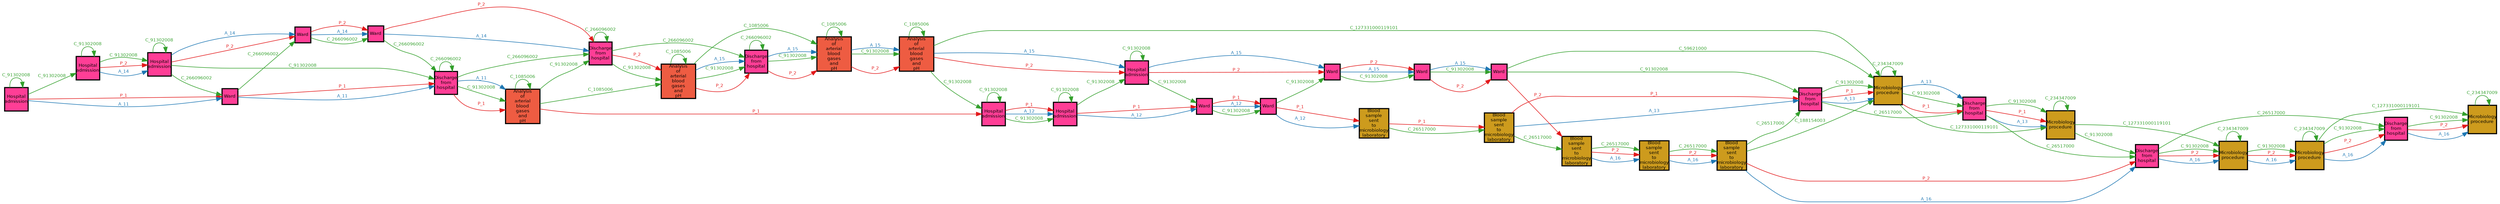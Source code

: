 // Query Result
digraph {
	graph [margin=0 rankdir=LR]
	node [fixedsize=false fontname=Helvetica fontsize=8 height=0.4 margin=0 shape=square width=0.4]
	1372 [label="Analysis
of
arterial
blood
gases
and
pH" color="#000000" fillcolor=tomato2 penwidth=2 style=filled]
	1373 [label="Hospital
admission" color="#000000" fillcolor=violetred1 penwidth=2 style=filled]
	1372 -> 1373 [label=P_1 color="#e31a1c" fontcolor="#e31a1c" fontname=Helvetica fontsize=8 penwidth=1]
	1376 [label=Ward color="#000000" fillcolor=violetred1 penwidth=2 style=filled]
	1377 [label="Blood
sample
sent
to
microbiology
laboratory" color="#000000" fillcolor=goldenrod3 penwidth=2 style=filled]
	1376 -> 1377 [label=P_1 color="#e31a1c" fontcolor="#e31a1c" fontname=Helvetica fontsize=8 penwidth=1]
	1370 [label=Ward color="#000000" fillcolor=violetred1 penwidth=2 style=filled]
	1371 [label="Discharge
from
hospital" color="#000000" fillcolor=violetred1 penwidth=2 style=filled]
	1370 -> 1371 [label=P_1 color="#e31a1c" fontcolor="#e31a1c" fontname=Helvetica fontsize=8 penwidth=1]
	1381 [label="Discharge
from
hospital" color="#000000" fillcolor=violetred1 penwidth=2 style=filled]
	1382 [label="Microbiology
procedure" color="#000000" fillcolor=goldenrod3 penwidth=2 style=filled]
	1381 -> 1382 [label=P_1 color="#e31a1c" fontcolor="#e31a1c" fontname=Helvetica fontsize=8 penwidth=1]
	1379 [label="Discharge
from
hospital" color="#000000" fillcolor=violetred1 penwidth=2 style=filled]
	1380 [label="Microbiology
procedure" color="#000000" fillcolor=goldenrod3 penwidth=2 style=filled]
	1379 -> 1380 [label=P_1 color="#e31a1c" fontcolor="#e31a1c" fontname=Helvetica fontsize=8 penwidth=1]
	1380 [label="Microbiology
procedure" color="#000000" fillcolor=goldenrod3 penwidth=2 style=filled]
	1381 [label="Discharge
from
hospital" color="#000000" fillcolor=violetred1 penwidth=2 style=filled]
	1380 -> 1381 [label=P_1 color="#e31a1c" fontcolor="#e31a1c" fontname=Helvetica fontsize=8 penwidth=1]
	1374 [label="Hospital
admission" color="#000000" fillcolor=violetred1 penwidth=2 style=filled]
	1375 [label=Ward color="#000000" fillcolor=violetred1 penwidth=2 style=filled]
	1374 -> 1375 [label=P_1 color="#e31a1c" fontcolor="#e31a1c" fontname=Helvetica fontsize=8 penwidth=1]
	1371 [label="Discharge
from
hospital" color="#000000" fillcolor=violetred1 penwidth=2 style=filled]
	1372 [label="Analysis
of
arterial
blood
gases
and
pH" color="#000000" fillcolor=tomato2 penwidth=2 style=filled]
	1371 -> 1372 [label=P_1 color="#e31a1c" fontcolor="#e31a1c" fontname=Helvetica fontsize=8 penwidth=1]
	1377 [label="Blood
sample
sent
to
microbiology
laboratory" color="#000000" fillcolor=goldenrod3 penwidth=2 style=filled]
	1378 [label="Blood
sample
sent
to
microbiology
laboratory" color="#000000" fillcolor=goldenrod3 penwidth=2 style=filled]
	1377 -> 1378 [label=P_1 color="#e31a1c" fontcolor="#e31a1c" fontname=Helvetica fontsize=8 penwidth=1]
	1375 [label=Ward color="#000000" fillcolor=violetred1 penwidth=2 style=filled]
	1376 [label=Ward color="#000000" fillcolor=violetred1 penwidth=2 style=filled]
	1375 -> 1376 [label=P_1 color="#e31a1c" fontcolor="#e31a1c" fontname=Helvetica fontsize=8 penwidth=1]
	1369 [label="Hospital
admission" color="#000000" fillcolor=violetred1 penwidth=2 style=filled]
	1370 [label=Ward color="#000000" fillcolor=violetred1 penwidth=2 style=filled]
	1369 -> 1370 [label=P_1 color="#e31a1c" fontcolor="#e31a1c" fontname=Helvetica fontsize=8 penwidth=1]
	1373 [label="Hospital
admission" color="#000000" fillcolor=violetred1 penwidth=2 style=filled]
	1374 [label="Hospital
admission" color="#000000" fillcolor=violetred1 penwidth=2 style=filled]
	1373 -> 1374 [label=P_1 color="#e31a1c" fontcolor="#e31a1c" fontname=Helvetica fontsize=8 penwidth=1]
	1378 [label="Blood
sample
sent
to
microbiology
laboratory" color="#000000" fillcolor=goldenrod3 penwidth=2 style=filled]
	1379 [label="Discharge
from
hospital" color="#000000" fillcolor=violetred1 penwidth=2 style=filled]
	1378 -> 1379 [label=P_1 color="#e31a1c" fontcolor="#e31a1c" fontname=Helvetica fontsize=8 penwidth=1]
	node [fixedsize=false fontname=Helvetica fontsize=8 height=0.4 margin=0 shape=square width=0.4]
	1373 [label="Hospital
admission" color="#000000" fillcolor=violetred1 penwidth=2 style=filled]
	1377 [label="Blood
sample
sent
to
microbiology
laboratory" color="#000000" fillcolor=goldenrod3 penwidth=2 style=filled]
	1369 [label="Hospital
admission" color="#000000" fillcolor=violetred1 penwidth=2 style=filled]
	1371 [label="Discharge
from
hospital" color="#000000" fillcolor=violetred1 penwidth=2 style=filled]
	1382 [label="Microbiology
procedure" color="#000000" fillcolor=goldenrod3 penwidth=2 style=filled]
	1380 [label="Microbiology
procedure" color="#000000" fillcolor=goldenrod3 penwidth=2 style=filled]
	1381 [label="Discharge
from
hospital" color="#000000" fillcolor=violetred1 penwidth=2 style=filled]
	1375 [label=Ward color="#000000" fillcolor=violetred1 penwidth=2 style=filled]
	1372 [label="Analysis
of
arterial
blood
gases
and
pH" color="#000000" fillcolor=tomato2 penwidth=2 style=filled]
	1378 [label="Blood
sample
sent
to
microbiology
laboratory" color="#000000" fillcolor=goldenrod3 penwidth=2 style=filled]
	1376 [label=Ward color="#000000" fillcolor=violetred1 penwidth=2 style=filled]
	1370 [label=Ward color="#000000" fillcolor=violetred1 penwidth=2 style=filled]
	1374 [label="Hospital
admission" color="#000000" fillcolor=violetred1 penwidth=2 style=filled]
	1379 [label="Discharge
from
hospital" color="#000000" fillcolor=violetred1 penwidth=2 style=filled]
	node [fixedsize=false fontname=Helvetica fontsize=8 height=0.4 margin=0 shape=square width=0.4]
	1386 [label=Ward color="#000000" fillcolor=violetred1 penwidth=2 style=filled]
	1387 [label="Discharge
from
hospital" color="#000000" fillcolor=violetred1 penwidth=2 style=filled]
	1386 -> 1387 [label=P_2 color="#e31a1c" fontcolor="#e31a1c" fontname=Helvetica fontsize=8 penwidth=1]
	1388 [label="Analysis
of
arterial
blood
gases
and
pH" color="#000000" fillcolor=tomato2 penwidth=2 style=filled]
	1389 [label="Discharge
from
hospital" color="#000000" fillcolor=violetred1 penwidth=2 style=filled]
	1388 -> 1389 [label=P_2 color="#e31a1c" fontcolor="#e31a1c" fontname=Helvetica fontsize=8 penwidth=1]
	1398 [label="Blood
sample
sent
to
microbiology
laboratory" color="#000000" fillcolor=goldenrod3 penwidth=2 style=filled]
	1399 [label="Discharge
from
hospital" color="#000000" fillcolor=violetred1 penwidth=2 style=filled]
	1398 -> 1399 [label=P_2 color="#e31a1c" fontcolor="#e31a1c" fontname=Helvetica fontsize=8 penwidth=1]
	1391 [label="Analysis
of
arterial
blood
gases
and
pH" color="#000000" fillcolor=tomato2 penwidth=2 style=filled]
	1392 [label="Hospital
admission" color="#000000" fillcolor=violetred1 penwidth=2 style=filled]
	1391 -> 1392 [label=P_2 color="#e31a1c" fontcolor="#e31a1c" fontname=Helvetica fontsize=8 penwidth=1]
	1387 [label="Discharge
from
hospital" color="#000000" fillcolor=violetred1 penwidth=2 style=filled]
	1388 [label="Analysis
of
arterial
blood
gases
and
pH" color="#000000" fillcolor=tomato2 penwidth=2 style=filled]
	1387 -> 1388 [label=P_2 color="#e31a1c" fontcolor="#e31a1c" fontname=Helvetica fontsize=8 penwidth=1]
	1383 [label="Hospital
admission" color="#000000" fillcolor=violetred1 penwidth=2 style=filled]
	1384 [label="Hospital
admission" color="#000000" fillcolor=violetred1 penwidth=2 style=filled]
	1383 -> 1384 [label=P_2 color="#e31a1c" fontcolor="#e31a1c" fontname=Helvetica fontsize=8 penwidth=1]
	1399 [label="Discharge
from
hospital" color="#000000" fillcolor=violetred1 penwidth=2 style=filled]
	1400 [label="Microbiology
procedure" color="#000000" fillcolor=goldenrod3 penwidth=2 style=filled]
	1399 -> 1400 [label=P_2 color="#e31a1c" fontcolor="#e31a1c" fontname=Helvetica fontsize=8 penwidth=1]
	1401 [label="Microbiology
procedure" color="#000000" fillcolor=goldenrod3 penwidth=2 style=filled]
	1402 [label="Discharge
from
hospital" color="#000000" fillcolor=violetred1 penwidth=2 style=filled]
	1401 -> 1402 [label=P_2 color="#e31a1c" fontcolor="#e31a1c" fontname=Helvetica fontsize=8 penwidth=1]
	1392 [label="Hospital
admission" color="#000000" fillcolor=violetred1 penwidth=2 style=filled]
	1393 [label=Ward color="#000000" fillcolor=violetred1 penwidth=2 style=filled]
	1392 -> 1393 [label=P_2 color="#e31a1c" fontcolor="#e31a1c" fontname=Helvetica fontsize=8 penwidth=1]
	1390 [label="Analysis
of
arterial
blood
gases
and
pH" color="#000000" fillcolor=tomato2 penwidth=2 style=filled]
	1391 [label="Analysis
of
arterial
blood
gases
and
pH" color="#000000" fillcolor=tomato2 penwidth=2 style=filled]
	1390 -> 1391 [label=P_2 color="#e31a1c" fontcolor="#e31a1c" fontname=Helvetica fontsize=8 penwidth=1]
	1397 [label="Blood
sample
sent
to
microbiology
laboratory" color="#000000" fillcolor=goldenrod3 penwidth=2 style=filled]
	1398 [label="Blood
sample
sent
to
microbiology
laboratory" color="#000000" fillcolor=goldenrod3 penwidth=2 style=filled]
	1397 -> 1398 [label=P_2 color="#e31a1c" fontcolor="#e31a1c" fontname=Helvetica fontsize=8 penwidth=1]
	1394 [label=Ward color="#000000" fillcolor=violetred1 penwidth=2 style=filled]
	1395 [label=Ward color="#000000" fillcolor=violetred1 penwidth=2 style=filled]
	1394 -> 1395 [label=P_2 color="#e31a1c" fontcolor="#e31a1c" fontname=Helvetica fontsize=8 penwidth=1]
	1396 [label="Blood
sample
sent
to
microbiology
laboratory" color="#000000" fillcolor=goldenrod3 penwidth=2 style=filled]
	1397 [label="Blood
sample
sent
to
microbiology
laboratory" color="#000000" fillcolor=goldenrod3 penwidth=2 style=filled]
	1396 -> 1397 [label=P_2 color="#e31a1c" fontcolor="#e31a1c" fontname=Helvetica fontsize=8 penwidth=1]
	1385 [label=Ward color="#000000" fillcolor=violetred1 penwidth=2 style=filled]
	1386 [label=Ward color="#000000" fillcolor=violetred1 penwidth=2 style=filled]
	1385 -> 1386 [label=P_2 color="#e31a1c" fontcolor="#e31a1c" fontname=Helvetica fontsize=8 penwidth=1]
	1384 [label="Hospital
admission" color="#000000" fillcolor=violetred1 penwidth=2 style=filled]
	1385 [label=Ward color="#000000" fillcolor=violetred1 penwidth=2 style=filled]
	1384 -> 1385 [label=P_2 color="#e31a1c" fontcolor="#e31a1c" fontname=Helvetica fontsize=8 penwidth=1]
	1389 [label="Discharge
from
hospital" color="#000000" fillcolor=violetred1 penwidth=2 style=filled]
	1390 [label="Analysis
of
arterial
blood
gases
and
pH" color="#000000" fillcolor=tomato2 penwidth=2 style=filled]
	1389 -> 1390 [label=P_2 color="#e31a1c" fontcolor="#e31a1c" fontname=Helvetica fontsize=8 penwidth=1]
	1393 [label=Ward color="#000000" fillcolor=violetred1 penwidth=2 style=filled]
	1394 [label=Ward color="#000000" fillcolor=violetred1 penwidth=2 style=filled]
	1393 -> 1394 [label=P_2 color="#e31a1c" fontcolor="#e31a1c" fontname=Helvetica fontsize=8 penwidth=1]
	1402 [label="Discharge
from
hospital" color="#000000" fillcolor=violetred1 penwidth=2 style=filled]
	1403 [label="Microbiology
procedure" color="#000000" fillcolor=goldenrod3 penwidth=2 style=filled]
	1402 -> 1403 [label=P_2 color="#e31a1c" fontcolor="#e31a1c" fontname=Helvetica fontsize=8 penwidth=1]
	1395 [label=Ward color="#000000" fillcolor=violetred1 penwidth=2 style=filled]
	1396 [label="Blood
sample
sent
to
microbiology
laboratory" color="#000000" fillcolor=goldenrod3 penwidth=2 style=filled]
	1395 -> 1396 [label=P_2 color="#e31a1c" fontcolor="#e31a1c" fontname=Helvetica fontsize=8 penwidth=1]
	1400 [label="Microbiology
procedure" color="#000000" fillcolor=goldenrod3 penwidth=2 style=filled]
	1401 [label="Microbiology
procedure" color="#000000" fillcolor=goldenrod3 penwidth=2 style=filled]
	1400 -> 1401 [label=P_2 color="#e31a1c" fontcolor="#e31a1c" fontname=Helvetica fontsize=8 penwidth=1]
	node [fixedsize=false fontname=Helvetica fontsize=8 height=0.4 margin=0 shape=square width=0.4]
	1387 [label="Discharge
from
hospital" color="#000000" fillcolor=violetred1 penwidth=2 style=filled]
	1389 [label="Discharge
from
hospital" color="#000000" fillcolor=violetred1 penwidth=2 style=filled]
	1399 [label="Discharge
from
hospital" color="#000000" fillcolor=violetred1 penwidth=2 style=filled]
	1392 [label="Hospital
admission" color="#000000" fillcolor=violetred1 penwidth=2 style=filled]
	1388 [label="Analysis
of
arterial
blood
gases
and
pH" color="#000000" fillcolor=tomato2 penwidth=2 style=filled]
	1384 [label="Hospital
admission" color="#000000" fillcolor=violetred1 penwidth=2 style=filled]
	1383 [label="Hospital
admission" color="#000000" fillcolor=violetred1 penwidth=2 style=filled]
	1400 [label="Microbiology
procedure" color="#000000" fillcolor=goldenrod3 penwidth=2 style=filled]
	1402 [label="Discharge
from
hospital" color="#000000" fillcolor=violetred1 penwidth=2 style=filled]
	1393 [label=Ward color="#000000" fillcolor=violetred1 penwidth=2 style=filled]
	1391 [label="Analysis
of
arterial
blood
gases
and
pH" color="#000000" fillcolor=tomato2 penwidth=2 style=filled]
	1398 [label="Blood
sample
sent
to
microbiology
laboratory" color="#000000" fillcolor=goldenrod3 penwidth=2 style=filled]
	1395 [label=Ward color="#000000" fillcolor=violetred1 penwidth=2 style=filled]
	1397 [label="Blood
sample
sent
to
microbiology
laboratory" color="#000000" fillcolor=goldenrod3 penwidth=2 style=filled]
	1386 [label=Ward color="#000000" fillcolor=violetred1 penwidth=2 style=filled]
	1385 [label=Ward color="#000000" fillcolor=violetred1 penwidth=2 style=filled]
	1390 [label="Analysis
of
arterial
blood
gases
and
pH" color="#000000" fillcolor=tomato2 penwidth=2 style=filled]
	1394 [label=Ward color="#000000" fillcolor=violetred1 penwidth=2 style=filled]
	1403 [label="Microbiology
procedure" color="#000000" fillcolor=goldenrod3 penwidth=2 style=filled]
	1396 [label="Blood
sample
sent
to
microbiology
laboratory" color="#000000" fillcolor=goldenrod3 penwidth=2 style=filled]
	1401 [label="Microbiology
procedure" color="#000000" fillcolor=goldenrod3 penwidth=2 style=filled]
	node [fixedsize=false fontname=Helvetica fontsize=8 height=0.4 margin=0 shape=square width=0.4]
	1369 [label="Hospital
admission" color="#000000" fillcolor=violetred1 penwidth=2 style=filled]
	1370 [label=Ward color="#000000" fillcolor=violetred1 penwidth=2 style=filled]
	1369 -> 1370 [label=A_11 color="#1f78b4" fontcolor="#1f78b4" fontname=Helvetica fontsize=8 penwidth=1]
	1370 [label=Ward color="#000000" fillcolor=violetred1 penwidth=2 style=filled]
	1371 [label="Discharge
from
hospital" color="#000000" fillcolor=violetred1 penwidth=2 style=filled]
	1370 -> 1371 [label=A_11 color="#1f78b4" fontcolor="#1f78b4" fontname=Helvetica fontsize=8 penwidth=1]
	1371 [label="Discharge
from
hospital" color="#000000" fillcolor=violetred1 penwidth=2 style=filled]
	1372 [label="Analysis
of
arterial
blood
gases
and
pH" color="#000000" fillcolor=tomato2 penwidth=2 style=filled]
	1371 -> 1372 [label=A_11 color="#1f78b4" fontcolor="#1f78b4" fontname=Helvetica fontsize=8 penwidth=1]
	node [fixedsize=false fontname=Helvetica fontsize=8 height=0.4 margin=0 shape=square width=0.4]
	1370 [label=Ward color="#000000" fillcolor=violetred1 penwidth=2 style=filled]
	1371 [label="Discharge
from
hospital" color="#000000" fillcolor=violetred1 penwidth=2 style=filled]
	1372 [label="Analysis
of
arterial
blood
gases
and
pH" color="#000000" fillcolor=tomato2 penwidth=2 style=filled]
	1369 [label="Hospital
admission" color="#000000" fillcolor=violetred1 penwidth=2 style=filled]
	node [fixedsize=false fontname=Helvetica fontsize=8 height=0.4 margin=0 shape=square width=0.4]
	1374 [label="Hospital
admission" color="#000000" fillcolor=violetred1 penwidth=2 style=filled]
	1375 [label=Ward color="#000000" fillcolor=violetred1 penwidth=2 style=filled]
	1374 -> 1375 [label=A_12 color="#1f78b4" fontcolor="#1f78b4" fontname=Helvetica fontsize=8 penwidth=1]
	1373 [label="Hospital
admission" color="#000000" fillcolor=violetred1 penwidth=2 style=filled]
	1374 [label="Hospital
admission" color="#000000" fillcolor=violetred1 penwidth=2 style=filled]
	1373 -> 1374 [label=A_12 color="#1f78b4" fontcolor="#1f78b4" fontname=Helvetica fontsize=8 penwidth=1]
	1375 [label=Ward color="#000000" fillcolor=violetred1 penwidth=2 style=filled]
	1376 [label=Ward color="#000000" fillcolor=violetred1 penwidth=2 style=filled]
	1375 -> 1376 [label=A_12 color="#1f78b4" fontcolor="#1f78b4" fontname=Helvetica fontsize=8 penwidth=1]
	1376 [label=Ward color="#000000" fillcolor=violetred1 penwidth=2 style=filled]
	1377 [label="Blood
sample
sent
to
microbiology
laboratory" color="#000000" fillcolor=goldenrod3 penwidth=2 style=filled]
	1376 -> 1377 [label=A_12 color="#1f78b4" fontcolor="#1f78b4" fontname=Helvetica fontsize=8 penwidth=1]
	node [fixedsize=false fontname=Helvetica fontsize=8 height=0.4 margin=0 shape=square width=0.4]
	1375 [label=Ward color="#000000" fillcolor=violetred1 penwidth=2 style=filled]
	1374 [label="Hospital
admission" color="#000000" fillcolor=violetred1 penwidth=2 style=filled]
	1376 [label=Ward color="#000000" fillcolor=violetred1 penwidth=2 style=filled]
	1373 [label="Hospital
admission" color="#000000" fillcolor=violetred1 penwidth=2 style=filled]
	1377 [label="Blood
sample
sent
to
microbiology
laboratory" color="#000000" fillcolor=goldenrod3 penwidth=2 style=filled]
	node [fixedsize=false fontname=Helvetica fontsize=8 height=0.4 margin=0 shape=square width=0.4]
	1379 [label="Discharge
from
hospital" color="#000000" fillcolor=violetred1 penwidth=2 style=filled]
	1380 [label="Microbiology
procedure" color="#000000" fillcolor=goldenrod3 penwidth=2 style=filled]
	1379 -> 1380 [label=A_13 color="#1f78b4" fontcolor="#1f78b4" fontname=Helvetica fontsize=8 penwidth=1]
	1381 [label="Discharge
from
hospital" color="#000000" fillcolor=violetred1 penwidth=2 style=filled]
	1382 [label="Microbiology
procedure" color="#000000" fillcolor=goldenrod3 penwidth=2 style=filled]
	1381 -> 1382 [label=A_13 color="#1f78b4" fontcolor="#1f78b4" fontname=Helvetica fontsize=8 penwidth=1]
	1380 [label="Microbiology
procedure" color="#000000" fillcolor=goldenrod3 penwidth=2 style=filled]
	1381 [label="Discharge
from
hospital" color="#000000" fillcolor=violetred1 penwidth=2 style=filled]
	1380 -> 1381 [label=A_13 color="#1f78b4" fontcolor="#1f78b4" fontname=Helvetica fontsize=8 penwidth=1]
	1378 [label="Blood
sample
sent
to
microbiology
laboratory" color="#000000" fillcolor=goldenrod3 penwidth=2 style=filled]
	1379 [label="Discharge
from
hospital" color="#000000" fillcolor=violetred1 penwidth=2 style=filled]
	1378 -> 1379 [label=A_13 color="#1f78b4" fontcolor="#1f78b4" fontname=Helvetica fontsize=8 penwidth=1]
	node [fixedsize=false fontname=Helvetica fontsize=8 height=0.4 margin=0 shape=square width=0.4]
	1380 [label="Microbiology
procedure" color="#000000" fillcolor=goldenrod3 penwidth=2 style=filled]
	1378 [label="Blood
sample
sent
to
microbiology
laboratory" color="#000000" fillcolor=goldenrod3 penwidth=2 style=filled]
	1382 [label="Microbiology
procedure" color="#000000" fillcolor=goldenrod3 penwidth=2 style=filled]
	1381 [label="Discharge
from
hospital" color="#000000" fillcolor=violetred1 penwidth=2 style=filled]
	1379 [label="Discharge
from
hospital" color="#000000" fillcolor=violetred1 penwidth=2 style=filled]
	node [fixedsize=false fontname=Helvetica fontsize=8 height=0.4 margin=0 shape=square width=0.4]
	1384 [label="Hospital
admission" color="#000000" fillcolor=violetred1 penwidth=2 style=filled]
	1385 [label=Ward color="#000000" fillcolor=violetred1 penwidth=2 style=filled]
	1384 -> 1385 [label=A_14 color="#1f78b4" fontcolor="#1f78b4" fontname=Helvetica fontsize=8 penwidth=1]
	1386 [label=Ward color="#000000" fillcolor=violetred1 penwidth=2 style=filled]
	1387 [label="Discharge
from
hospital" color="#000000" fillcolor=violetred1 penwidth=2 style=filled]
	1386 -> 1387 [label=A_14 color="#1f78b4" fontcolor="#1f78b4" fontname=Helvetica fontsize=8 penwidth=1]
	1385 [label=Ward color="#000000" fillcolor=violetred1 penwidth=2 style=filled]
	1386 [label=Ward color="#000000" fillcolor=violetred1 penwidth=2 style=filled]
	1385 -> 1386 [label=A_14 color="#1f78b4" fontcolor="#1f78b4" fontname=Helvetica fontsize=8 penwidth=1]
	1383 [label="Hospital
admission" color="#000000" fillcolor=violetred1 penwidth=2 style=filled]
	1384 [label="Hospital
admission" color="#000000" fillcolor=violetred1 penwidth=2 style=filled]
	1383 -> 1384 [label=A_14 color="#1f78b4" fontcolor="#1f78b4" fontname=Helvetica fontsize=8 penwidth=1]
	node [fixedsize=false fontname=Helvetica fontsize=8 height=0.4 margin=0 shape=square width=0.4]
	1385 [label=Ward color="#000000" fillcolor=violetred1 penwidth=2 style=filled]
	1383 [label="Hospital
admission" color="#000000" fillcolor=violetred1 penwidth=2 style=filled]
	1387 [label="Discharge
from
hospital" color="#000000" fillcolor=violetred1 penwidth=2 style=filled]
	1386 [label=Ward color="#000000" fillcolor=violetred1 penwidth=2 style=filled]
	1384 [label="Hospital
admission" color="#000000" fillcolor=violetred1 penwidth=2 style=filled]
	node [fixedsize=false fontname=Helvetica fontsize=8 height=0.4 margin=0 shape=square width=0.4]
	1388 [label="Analysis
of
arterial
blood
gases
and
pH" color="#000000" fillcolor=tomato2 penwidth=2 style=filled]
	1389 [label="Discharge
from
hospital" color="#000000" fillcolor=violetred1 penwidth=2 style=filled]
	1388 -> 1389 [label=A_15 color="#1f78b4" fontcolor="#1f78b4" fontname=Helvetica fontsize=8 penwidth=1]
	1392 [label="Hospital
admission" color="#000000" fillcolor=violetred1 penwidth=2 style=filled]
	1393 [label=Ward color="#000000" fillcolor=violetred1 penwidth=2 style=filled]
	1392 -> 1393 [label=A_15 color="#1f78b4" fontcolor="#1f78b4" fontname=Helvetica fontsize=8 penwidth=1]
	1394 [label=Ward color="#000000" fillcolor=violetred1 penwidth=2 style=filled]
	1395 [label=Ward color="#000000" fillcolor=violetred1 penwidth=2 style=filled]
	1394 -> 1395 [label=A_15 color="#1f78b4" fontcolor="#1f78b4" fontname=Helvetica fontsize=8 penwidth=1]
	1393 [label=Ward color="#000000" fillcolor=violetred1 penwidth=2 style=filled]
	1394 [label=Ward color="#000000" fillcolor=violetred1 penwidth=2 style=filled]
	1393 -> 1394 [label=A_15 color="#1f78b4" fontcolor="#1f78b4" fontname=Helvetica fontsize=8 penwidth=1]
	1389 [label="Discharge
from
hospital" color="#000000" fillcolor=violetred1 penwidth=2 style=filled]
	1390 [label="Analysis
of
arterial
blood
gases
and
pH" color="#000000" fillcolor=tomato2 penwidth=2 style=filled]
	1389 -> 1390 [label=A_15 color="#1f78b4" fontcolor="#1f78b4" fontname=Helvetica fontsize=8 penwidth=1]
	1390 [label="Analysis
of
arterial
blood
gases
and
pH" color="#000000" fillcolor=tomato2 penwidth=2 style=filled]
	1391 [label="Analysis
of
arterial
blood
gases
and
pH" color="#000000" fillcolor=tomato2 penwidth=2 style=filled]
	1390 -> 1391 [label=A_15 color="#1f78b4" fontcolor="#1f78b4" fontname=Helvetica fontsize=8 penwidth=1]
	1391 [label="Analysis
of
arterial
blood
gases
and
pH" color="#000000" fillcolor=tomato2 penwidth=2 style=filled]
	1392 [label="Hospital
admission" color="#000000" fillcolor=violetred1 penwidth=2 style=filled]
	1391 -> 1392 [label=A_15 color="#1f78b4" fontcolor="#1f78b4" fontname=Helvetica fontsize=8 penwidth=1]
	node [fixedsize=false fontname=Helvetica fontsize=8 height=0.4 margin=0 shape=square width=0.4]
	1389 [label="Discharge
from
hospital" color="#000000" fillcolor=violetred1 penwidth=2 style=filled]
	1393 [label=Ward color="#000000" fillcolor=violetred1 penwidth=2 style=filled]
	1395 [label=Ward color="#000000" fillcolor=violetred1 penwidth=2 style=filled]
	1394 [label=Ward color="#000000" fillcolor=violetred1 penwidth=2 style=filled]
	1390 [label="Analysis
of
arterial
blood
gases
and
pH" color="#000000" fillcolor=tomato2 penwidth=2 style=filled]
	1391 [label="Analysis
of
arterial
blood
gases
and
pH" color="#000000" fillcolor=tomato2 penwidth=2 style=filled]
	1392 [label="Hospital
admission" color="#000000" fillcolor=violetred1 penwidth=2 style=filled]
	1388 [label="Analysis
of
arterial
blood
gases
and
pH" color="#000000" fillcolor=tomato2 penwidth=2 style=filled]
	node [fixedsize=false fontname=Helvetica fontsize=8 height=0.4 margin=0 shape=square width=0.4]
	1398 [label="Blood
sample
sent
to
microbiology
laboratory" color="#000000" fillcolor=goldenrod3 penwidth=2 style=filled]
	1399 [label="Discharge
from
hospital" color="#000000" fillcolor=violetred1 penwidth=2 style=filled]
	1398 -> 1399 [label=A_16 color="#1f78b4" fontcolor="#1f78b4" fontname=Helvetica fontsize=8 penwidth=1]
	1400 [label="Microbiology
procedure" color="#000000" fillcolor=goldenrod3 penwidth=2 style=filled]
	1401 [label="Microbiology
procedure" color="#000000" fillcolor=goldenrod3 penwidth=2 style=filled]
	1400 -> 1401 [label=A_16 color="#1f78b4" fontcolor="#1f78b4" fontname=Helvetica fontsize=8 penwidth=1]
	1396 [label="Blood
sample
sent
to
microbiology
laboratory" color="#000000" fillcolor=goldenrod3 penwidth=2 style=filled]
	1397 [label="Blood
sample
sent
to
microbiology
laboratory" color="#000000" fillcolor=goldenrod3 penwidth=2 style=filled]
	1396 -> 1397 [label=A_16 color="#1f78b4" fontcolor="#1f78b4" fontname=Helvetica fontsize=8 penwidth=1]
	1401 [label="Microbiology
procedure" color="#000000" fillcolor=goldenrod3 penwidth=2 style=filled]
	1402 [label="Discharge
from
hospital" color="#000000" fillcolor=violetred1 penwidth=2 style=filled]
	1401 -> 1402 [label=A_16 color="#1f78b4" fontcolor="#1f78b4" fontname=Helvetica fontsize=8 penwidth=1]
	1399 [label="Discharge
from
hospital" color="#000000" fillcolor=violetred1 penwidth=2 style=filled]
	1400 [label="Microbiology
procedure" color="#000000" fillcolor=goldenrod3 penwidth=2 style=filled]
	1399 -> 1400 [label=A_16 color="#1f78b4" fontcolor="#1f78b4" fontname=Helvetica fontsize=8 penwidth=1]
	1397 [label="Blood
sample
sent
to
microbiology
laboratory" color="#000000" fillcolor=goldenrod3 penwidth=2 style=filled]
	1398 [label="Blood
sample
sent
to
microbiology
laboratory" color="#000000" fillcolor=goldenrod3 penwidth=2 style=filled]
	1397 -> 1398 [label=A_16 color="#1f78b4" fontcolor="#1f78b4" fontname=Helvetica fontsize=8 penwidth=1]
	1402 [label="Discharge
from
hospital" color="#000000" fillcolor=violetred1 penwidth=2 style=filled]
	1403 [label="Microbiology
procedure" color="#000000" fillcolor=goldenrod3 penwidth=2 style=filled]
	1402 -> 1403 [label=A_16 color="#1f78b4" fontcolor="#1f78b4" fontname=Helvetica fontsize=8 penwidth=1]
	node [fixedsize=false fontname=Helvetica fontsize=8 height=0.4 margin=0 shape=square width=0.4]
	1399 [label="Discharge
from
hospital" color="#000000" fillcolor=violetred1 penwidth=2 style=filled]
	1401 [label="Microbiology
procedure" color="#000000" fillcolor=goldenrod3 penwidth=2 style=filled]
	1397 [label="Blood
sample
sent
to
microbiology
laboratory" color="#000000" fillcolor=goldenrod3 penwidth=2 style=filled]
	1396 [label="Blood
sample
sent
to
microbiology
laboratory" color="#000000" fillcolor=goldenrod3 penwidth=2 style=filled]
	1402 [label="Discharge
from
hospital" color="#000000" fillcolor=violetred1 penwidth=2 style=filled]
	1400 [label="Microbiology
procedure" color="#000000" fillcolor=goldenrod3 penwidth=2 style=filled]
	1398 [label="Blood
sample
sent
to
microbiology
laboratory" color="#000000" fillcolor=goldenrod3 penwidth=2 style=filled]
	1403 [label="Microbiology
procedure" color="#000000" fillcolor=goldenrod3 penwidth=2 style=filled]
	node [fixedsize=false fontname=Helvetica fontsize=8 height=0.4 margin=0 shape=square width=0.4]
	1393 [label=Ward color="#000000" fillcolor=violetred1 penwidth=2 style=filled]
	1394 [label=Ward color="#000000" fillcolor=violetred1 penwidth=2 style=filled]
	1393 -> 1394 [label=C_91302008 color="#33a02c" fontcolor="#33a02c" fontname=Helvetica fontsize=8 penwidth=1]
	1376 [label=Ward color="#000000" fillcolor=violetred1 penwidth=2 style=filled]
	1393 [label=Ward color="#000000" fillcolor=violetred1 penwidth=2 style=filled]
	1376 -> 1393 [label=C_91302008 color="#33a02c" fontcolor="#33a02c" fontname=Helvetica fontsize=8 penwidth=1]
	1394 [label=Ward color="#000000" fillcolor=violetred1 penwidth=2 style=filled]
	1395 [label=Ward color="#000000" fillcolor=violetred1 penwidth=2 style=filled]
	1394 -> 1395 [label=C_91302008 color="#33a02c" fontcolor="#33a02c" fontname=Helvetica fontsize=8 penwidth=1]
	1375 [label=Ward color="#000000" fillcolor=violetred1 penwidth=2 style=filled]
	1376 [label=Ward color="#000000" fillcolor=violetred1 penwidth=2 style=filled]
	1375 -> 1376 [label=C_91302008 color="#33a02c" fontcolor="#33a02c" fontname=Helvetica fontsize=8 penwidth=1]
	1395 [label=Ward color="#000000" fillcolor=violetred1 penwidth=2 style=filled]
	1379 [label="Discharge
from
hospital" color="#000000" fillcolor=violetred1 penwidth=2 style=filled]
	1395 -> 1379 [label=C_91302008 color="#33a02c" fontcolor="#33a02c" fontname=Helvetica fontsize=8 penwidth=1]
	1384 [label="Hospital
admission" color="#000000" fillcolor=violetred1 penwidth=2 style=filled]
	1371 [label="Discharge
from
hospital" color="#000000" fillcolor=violetred1 penwidth=2 style=filled]
	1384 -> 1371 [label=C_91302008 color="#33a02c" fontcolor="#33a02c" fontname=Helvetica fontsize=8 penwidth=1]
	1384 [label="Hospital
admission" color="#000000" fillcolor=violetred1 penwidth=2 style=filled]
	1384 [label="Hospital
admission" color="#000000" fillcolor=violetred1 penwidth=2 style=filled]
	1384 -> 1384 [label=C_91302008 color="#33a02c" fontcolor="#33a02c" fontname=Helvetica fontsize=8 penwidth=1]
	1369 [label="Hospital
admission" color="#000000" fillcolor=violetred1 penwidth=2 style=filled]
	1383 [label="Hospital
admission" color="#000000" fillcolor=violetred1 penwidth=2 style=filled]
	1369 -> 1383 [label=C_91302008 color="#33a02c" fontcolor="#33a02c" fontname=Helvetica fontsize=8 penwidth=1]
	1369 [label="Hospital
admission" color="#000000" fillcolor=violetred1 penwidth=2 style=filled]
	1369 [label="Hospital
admission" color="#000000" fillcolor=violetred1 penwidth=2 style=filled]
	1369 -> 1369 [label=C_91302008 color="#33a02c" fontcolor="#33a02c" fontname=Helvetica fontsize=8 penwidth=1]
	1383 [label="Hospital
admission" color="#000000" fillcolor=violetred1 penwidth=2 style=filled]
	1384 [label="Hospital
admission" color="#000000" fillcolor=violetred1 penwidth=2 style=filled]
	1383 -> 1384 [label=C_91302008 color="#33a02c" fontcolor="#33a02c" fontname=Helvetica fontsize=8 penwidth=1]
	1383 [label="Hospital
admission" color="#000000" fillcolor=violetred1 penwidth=2 style=filled]
	1383 [label="Hospital
admission" color="#000000" fillcolor=violetred1 penwidth=2 style=filled]
	1383 -> 1383 [label=C_91302008 color="#33a02c" fontcolor="#33a02c" fontname=Helvetica fontsize=8 penwidth=1]
	1389 [label="Discharge
from
hospital" color="#000000" fillcolor=violetred1 penwidth=2 style=filled]
	1390 [label="Analysis
of
arterial
blood
gases
and
pH" color="#000000" fillcolor=tomato2 penwidth=2 style=filled]
	1389 -> 1390 [label=C_91302008 color="#33a02c" fontcolor="#33a02c" fontname=Helvetica fontsize=8 penwidth=1]
	1387 [label="Discharge
from
hospital" color="#000000" fillcolor=violetred1 penwidth=2 style=filled]
	1388 [label="Analysis
of
arterial
blood
gases
and
pH" color="#000000" fillcolor=tomato2 penwidth=2 style=filled]
	1387 -> 1388 [label=C_91302008 color="#33a02c" fontcolor="#33a02c" fontname=Helvetica fontsize=8 penwidth=1]
	1371 [label="Discharge
from
hospital" color="#000000" fillcolor=violetred1 penwidth=2 style=filled]
	1372 [label="Analysis
of
arterial
blood
gases
and
pH" color="#000000" fillcolor=tomato2 penwidth=2 style=filled]
	1371 -> 1372 [label=C_91302008 color="#33a02c" fontcolor="#33a02c" fontname=Helvetica fontsize=8 penwidth=1]
	1392 [label="Hospital
admission" color="#000000" fillcolor=violetred1 penwidth=2 style=filled]
	1375 [label=Ward color="#000000" fillcolor=violetred1 penwidth=2 style=filled]
	1392 -> 1375 [label=C_91302008 color="#33a02c" fontcolor="#33a02c" fontname=Helvetica fontsize=8 penwidth=1]
	1392 [label="Hospital
admission" color="#000000" fillcolor=violetred1 penwidth=2 style=filled]
	1392 [label="Hospital
admission" color="#000000" fillcolor=violetred1 penwidth=2 style=filled]
	1392 -> 1392 [label=C_91302008 color="#33a02c" fontcolor="#33a02c" fontname=Helvetica fontsize=8 penwidth=1]
	1373 [label="Hospital
admission" color="#000000" fillcolor=violetred1 penwidth=2 style=filled]
	1374 [label="Hospital
admission" color="#000000" fillcolor=violetred1 penwidth=2 style=filled]
	1373 -> 1374 [label=C_91302008 color="#33a02c" fontcolor="#33a02c" fontname=Helvetica fontsize=8 penwidth=1]
	1373 [label="Hospital
admission" color="#000000" fillcolor=violetred1 penwidth=2 style=filled]
	1373 [label="Hospital
admission" color="#000000" fillcolor=violetred1 penwidth=2 style=filled]
	1373 -> 1373 [label=C_91302008 color="#33a02c" fontcolor="#33a02c" fontname=Helvetica fontsize=8 penwidth=1]
	1374 [label="Hospital
admission" color="#000000" fillcolor=violetred1 penwidth=2 style=filled]
	1392 [label="Hospital
admission" color="#000000" fillcolor=violetred1 penwidth=2 style=filled]
	1374 -> 1392 [label=C_91302008 color="#33a02c" fontcolor="#33a02c" fontname=Helvetica fontsize=8 penwidth=1]
	1374 [label="Hospital
admission" color="#000000" fillcolor=violetred1 penwidth=2 style=filled]
	1374 [label="Hospital
admission" color="#000000" fillcolor=violetred1 penwidth=2 style=filled]
	1374 -> 1374 [label=C_91302008 color="#33a02c" fontcolor="#33a02c" fontname=Helvetica fontsize=8 penwidth=1]
	1399 [label="Discharge
from
hospital" color="#000000" fillcolor=violetred1 penwidth=2 style=filled]
	1400 [label="Microbiology
procedure" color="#000000" fillcolor=goldenrod3 penwidth=2 style=filled]
	1399 -> 1400 [label=C_91302008 color="#33a02c" fontcolor="#33a02c" fontname=Helvetica fontsize=8 penwidth=1]
	1379 [label="Discharge
from
hospital" color="#000000" fillcolor=violetred1 penwidth=2 style=filled]
	1380 [label="Microbiology
procedure" color="#000000" fillcolor=goldenrod3 penwidth=2 style=filled]
	1379 -> 1380 [label=C_91302008 color="#33a02c" fontcolor="#33a02c" fontname=Helvetica fontsize=8 penwidth=1]
	1381 [label="Discharge
from
hospital" color="#000000" fillcolor=violetred1 penwidth=2 style=filled]
	1382 [label="Microbiology
procedure" color="#000000" fillcolor=goldenrod3 penwidth=2 style=filled]
	1381 -> 1382 [label=C_91302008 color="#33a02c" fontcolor="#33a02c" fontname=Helvetica fontsize=8 penwidth=1]
	1402 [label="Discharge
from
hospital" color="#000000" fillcolor=violetred1 penwidth=2 style=filled]
	1403 [label="Microbiology
procedure" color="#000000" fillcolor=goldenrod3 penwidth=2 style=filled]
	1402 -> 1403 [label=C_91302008 color="#33a02c" fontcolor="#33a02c" fontname=Helvetica fontsize=8 penwidth=1]
	1401 [label="Microbiology
procedure" color="#000000" fillcolor=goldenrod3 penwidth=2 style=filled]
	1402 [label="Discharge
from
hospital" color="#000000" fillcolor=violetred1 penwidth=2 style=filled]
	1401 -> 1402 [label=C_91302008 color="#33a02c" fontcolor="#33a02c" fontname=Helvetica fontsize=8 penwidth=1]
	1380 [label="Microbiology
procedure" color="#000000" fillcolor=goldenrod3 penwidth=2 style=filled]
	1381 [label="Discharge
from
hospital" color="#000000" fillcolor=violetred1 penwidth=2 style=filled]
	1380 -> 1381 [label=C_91302008 color="#33a02c" fontcolor="#33a02c" fontname=Helvetica fontsize=8 penwidth=1]
	1382 [label="Microbiology
procedure" color="#000000" fillcolor=goldenrod3 penwidth=2 style=filled]
	1399 [label="Discharge
from
hospital" color="#000000" fillcolor=violetred1 penwidth=2 style=filled]
	1382 -> 1399 [label=C_91302008 color="#33a02c" fontcolor="#33a02c" fontname=Helvetica fontsize=8 penwidth=1]
	1400 [label="Microbiology
procedure" color="#000000" fillcolor=goldenrod3 penwidth=2 style=filled]
	1401 [label="Microbiology
procedure" color="#000000" fillcolor=goldenrod3 penwidth=2 style=filled]
	1400 -> 1401 [label=C_91302008 color="#33a02c" fontcolor="#33a02c" fontname=Helvetica fontsize=8 penwidth=1]
	1391 [label="Analysis
of
arterial
blood
gases
and
pH" color="#000000" fillcolor=tomato2 penwidth=2 style=filled]
	1373 [label="Hospital
admission" color="#000000" fillcolor=violetred1 penwidth=2 style=filled]
	1391 -> 1373 [label=C_91302008 color="#33a02c" fontcolor="#33a02c" fontname=Helvetica fontsize=8 penwidth=1]
	1372 [label="Analysis
of
arterial
blood
gases
and
pH" color="#000000" fillcolor=tomato2 penwidth=2 style=filled]
	1387 [label="Discharge
from
hospital" color="#000000" fillcolor=violetred1 penwidth=2 style=filled]
	1372 -> 1387 [label=C_91302008 color="#33a02c" fontcolor="#33a02c" fontname=Helvetica fontsize=8 penwidth=1]
	1390 [label="Analysis
of
arterial
blood
gases
and
pH" color="#000000" fillcolor=tomato2 penwidth=2 style=filled]
	1391 [label="Analysis
of
arterial
blood
gases
and
pH" color="#000000" fillcolor=tomato2 penwidth=2 style=filled]
	1390 -> 1391 [label=C_91302008 color="#33a02c" fontcolor="#33a02c" fontname=Helvetica fontsize=8 penwidth=1]
	1388 [label="Analysis
of
arterial
blood
gases
and
pH" color="#000000" fillcolor=tomato2 penwidth=2 style=filled]
	1389 [label="Discharge
from
hospital" color="#000000" fillcolor=violetred1 penwidth=2 style=filled]
	1388 -> 1389 [label=C_91302008 color="#33a02c" fontcolor="#33a02c" fontname=Helvetica fontsize=8 penwidth=1]
	node [fixedsize=false fontname=Helvetica fontsize=8 height=0.4 margin=0 shape=square width=0.4]
	1393 [label=Ward color="#000000" fillcolor=violetred1 penwidth=2 style=filled]
	1376 [label=Ward color="#000000" fillcolor=violetred1 penwidth=2 style=filled]
	1394 [label=Ward color="#000000" fillcolor=violetred1 penwidth=2 style=filled]
	1375 [label=Ward color="#000000" fillcolor=violetred1 penwidth=2 style=filled]
	1395 [label=Ward color="#000000" fillcolor=violetred1 penwidth=2 style=filled]
	1384 [label="Hospital
admission" color="#000000" fillcolor=violetred1 penwidth=2 style=filled]
	1369 [label="Hospital
admission" color="#000000" fillcolor=violetred1 penwidth=2 style=filled]
	1383 [label="Hospital
admission" color="#000000" fillcolor=violetred1 penwidth=2 style=filled]
	1389 [label="Discharge
from
hospital" color="#000000" fillcolor=violetred1 penwidth=2 style=filled]
	1387 [label="Discharge
from
hospital" color="#000000" fillcolor=violetred1 penwidth=2 style=filled]
	1371 [label="Discharge
from
hospital" color="#000000" fillcolor=violetred1 penwidth=2 style=filled]
	1392 [label="Hospital
admission" color="#000000" fillcolor=violetred1 penwidth=2 style=filled]
	1373 [label="Hospital
admission" color="#000000" fillcolor=violetred1 penwidth=2 style=filled]
	1374 [label="Hospital
admission" color="#000000" fillcolor=violetred1 penwidth=2 style=filled]
	1399 [label="Discharge
from
hospital" color="#000000" fillcolor=violetred1 penwidth=2 style=filled]
	1379 [label="Discharge
from
hospital" color="#000000" fillcolor=violetred1 penwidth=2 style=filled]
	1381 [label="Discharge
from
hospital" color="#000000" fillcolor=violetred1 penwidth=2 style=filled]
	1402 [label="Discharge
from
hospital" color="#000000" fillcolor=violetred1 penwidth=2 style=filled]
	1401 [label="Microbiology
procedure" color="#000000" fillcolor=goldenrod3 penwidth=2 style=filled]
	1380 [label="Microbiology
procedure" color="#000000" fillcolor=goldenrod3 penwidth=2 style=filled]
	1382 [label="Microbiology
procedure" color="#000000" fillcolor=goldenrod3 penwidth=2 style=filled]
	1400 [label="Microbiology
procedure" color="#000000" fillcolor=goldenrod3 penwidth=2 style=filled]
	1403 [label="Microbiology
procedure" color="#000000" fillcolor=goldenrod3 penwidth=2 style=filled]
	1383 [label="Hospital
admission" color="#000000" fillcolor=violetred1 penwidth=2 style=filled]
	1369 [label="Hospital
admission" color="#000000" fillcolor=violetred1 penwidth=2 style=filled]
	1384 [label="Hospital
admission" color="#000000" fillcolor=violetred1 penwidth=2 style=filled]
	1391 [label="Analysis
of
arterial
blood
gases
and
pH" color="#000000" fillcolor=tomato2 penwidth=2 style=filled]
	1372 [label="Analysis
of
arterial
blood
gases
and
pH" color="#000000" fillcolor=tomato2 penwidth=2 style=filled]
	1390 [label="Analysis
of
arterial
blood
gases
and
pH" color="#000000" fillcolor=tomato2 penwidth=2 style=filled]
	1388 [label="Analysis
of
arterial
blood
gases
and
pH" color="#000000" fillcolor=tomato2 penwidth=2 style=filled]
	1374 [label="Hospital
admission" color="#000000" fillcolor=violetred1 penwidth=2 style=filled]
	1392 [label="Hospital
admission" color="#000000" fillcolor=violetred1 penwidth=2 style=filled]
	1373 [label="Hospital
admission" color="#000000" fillcolor=violetred1 penwidth=2 style=filled]
	node [fixedsize=false fontname=Helvetica fontsize=8 height=0.4 margin=0 shape=square width=0.4]
	1391 [label="Analysis
of
arterial
blood
gases
and
pH" color="#000000" fillcolor=tomato2 penwidth=2 style=filled]
	1380 [label="Microbiology
procedure" color="#000000" fillcolor=goldenrod3 penwidth=2 style=filled]
	1391 -> 1380 [label=C_127331000119101 color="#33a02c" fontcolor="#33a02c" fontname=Helvetica fontsize=8 penwidth=1]
	1382 [label="Microbiology
procedure" color="#000000" fillcolor=goldenrod3 penwidth=2 style=filled]
	1400 [label="Microbiology
procedure" color="#000000" fillcolor=goldenrod3 penwidth=2 style=filled]
	1382 -> 1400 [label=C_127331000119101 color="#33a02c" fontcolor="#33a02c" fontname=Helvetica fontsize=8 penwidth=1]
	1401 [label="Microbiology
procedure" color="#000000" fillcolor=goldenrod3 penwidth=2 style=filled]
	1403 [label="Microbiology
procedure" color="#000000" fillcolor=goldenrod3 penwidth=2 style=filled]
	1401 -> 1403 [label=C_127331000119101 color="#33a02c" fontcolor="#33a02c" fontname=Helvetica fontsize=8 penwidth=1]
	1380 [label="Microbiology
procedure" color="#000000" fillcolor=goldenrod3 penwidth=2 style=filled]
	1382 [label="Microbiology
procedure" color="#000000" fillcolor=goldenrod3 penwidth=2 style=filled]
	1380 -> 1382 [label=C_127331000119101 color="#33a02c" fontcolor="#33a02c" fontname=Helvetica fontsize=8 penwidth=1]
	node [fixedsize=false fontname=Helvetica fontsize=8 height=0.4 margin=0 shape=square width=0.4]
	1391 [label="Analysis
of
arterial
blood
gases
and
pH" color="#000000" fillcolor=tomato2 penwidth=2 style=filled]
	1390 [label="Analysis
of
arterial
blood
gases
and
pH" color="#000000" fillcolor=tomato2 penwidth=2 style=filled]
	1372 [label="Analysis
of
arterial
blood
gases
and
pH" color="#000000" fillcolor=tomato2 penwidth=2 style=filled]
	1388 [label="Analysis
of
arterial
blood
gases
and
pH" color="#000000" fillcolor=tomato2 penwidth=2 style=filled]
	1389 [label="Discharge
from
hospital" color="#000000" fillcolor=violetred1 penwidth=2 style=filled]
	1387 [label="Discharge
from
hospital" color="#000000" fillcolor=violetred1 penwidth=2 style=filled]
	1371 [label="Discharge
from
hospital" color="#000000" fillcolor=violetred1 penwidth=2 style=filled]
	1400 [label="Microbiology
procedure" color="#000000" fillcolor=goldenrod3 penwidth=2 style=filled]
	1382 [label="Microbiology
procedure" color="#000000" fillcolor=goldenrod3 penwidth=2 style=filled]
	1401 [label="Microbiology
procedure" color="#000000" fillcolor=goldenrod3 penwidth=2 style=filled]
	1380 [label="Microbiology
procedure" color="#000000" fillcolor=goldenrod3 penwidth=2 style=filled]
	1403 [label="Microbiology
procedure" color="#000000" fillcolor=goldenrod3 penwidth=2 style=filled]
	1386 [label=Ward color="#000000" fillcolor=violetred1 penwidth=2 style=filled]
	1385 [label=Ward color="#000000" fillcolor=violetred1 penwidth=2 style=filled]
	1370 [label=Ward color="#000000" fillcolor=violetred1 penwidth=2 style=filled]
	node [fixedsize=false fontname=Helvetica fontsize=8 height=0.4 margin=0 shape=square width=0.4]
	1387 [label="Discharge
from
hospital" color="#000000" fillcolor=violetred1 penwidth=2 style=filled]
	1389 [label="Discharge
from
hospital" color="#000000" fillcolor=violetred1 penwidth=2 style=filled]
	1387 -> 1389 [label=C_266096002 color="#33a02c" fontcolor="#33a02c" fontname=Helvetica fontsize=8 penwidth=1]
	1387 [label="Discharge
from
hospital" color="#000000" fillcolor=violetred1 penwidth=2 style=filled]
	1387 [label="Discharge
from
hospital" color="#000000" fillcolor=violetred1 penwidth=2 style=filled]
	1387 -> 1387 [label=C_266096002 color="#33a02c" fontcolor="#33a02c" fontname=Helvetica fontsize=8 penwidth=1]
	1389 [label="Discharge
from
hospital" color="#000000" fillcolor=violetred1 penwidth=2 style=filled]
	1389 [label="Discharge
from
hospital" color="#000000" fillcolor=violetred1 penwidth=2 style=filled]
	1389 -> 1389 [label=C_266096002 color="#33a02c" fontcolor="#33a02c" fontname=Helvetica fontsize=8 penwidth=1]
	1371 [label="Discharge
from
hospital" color="#000000" fillcolor=violetred1 penwidth=2 style=filled]
	1387 [label="Discharge
from
hospital" color="#000000" fillcolor=violetred1 penwidth=2 style=filled]
	1371 -> 1387 [label=C_266096002 color="#33a02c" fontcolor="#33a02c" fontname=Helvetica fontsize=8 penwidth=1]
	1371 [label="Discharge
from
hospital" color="#000000" fillcolor=violetred1 penwidth=2 style=filled]
	1371 [label="Discharge
from
hospital" color="#000000" fillcolor=violetred1 penwidth=2 style=filled]
	1371 -> 1371 [label=C_266096002 color="#33a02c" fontcolor="#33a02c" fontname=Helvetica fontsize=8 penwidth=1]
	1386 [label=Ward color="#000000" fillcolor=violetred1 penwidth=2 style=filled]
	1371 [label="Discharge
from
hospital" color="#000000" fillcolor=violetred1 penwidth=2 style=filled]
	1386 -> 1371 [label=C_266096002 color="#33a02c" fontcolor="#33a02c" fontname=Helvetica fontsize=8 penwidth=1]
	1385 [label=Ward color="#000000" fillcolor=violetred1 penwidth=2 style=filled]
	1386 [label=Ward color="#000000" fillcolor=violetred1 penwidth=2 style=filled]
	1385 -> 1386 [label=C_266096002 color="#33a02c" fontcolor="#33a02c" fontname=Helvetica fontsize=8 penwidth=1]
	1370 [label=Ward color="#000000" fillcolor=violetred1 penwidth=2 style=filled]
	1385 [label=Ward color="#000000" fillcolor=violetred1 penwidth=2 style=filled]
	1370 -> 1385 [label=C_266096002 color="#33a02c" fontcolor="#33a02c" fontname=Helvetica fontsize=8 penwidth=1]
	1384 [label="Hospital
admission" color="#000000" fillcolor=violetred1 penwidth=2 style=filled]
	1370 [label=Ward color="#000000" fillcolor=violetred1 penwidth=2 style=filled]
	1384 -> 1370 [label=C_266096002 color="#33a02c" fontcolor="#33a02c" fontname=Helvetica fontsize=8 penwidth=1]
	node [fixedsize=false fontname=Helvetica fontsize=8 height=0.4 margin=0 shape=square width=0.4]
	1387 [label="Discharge
from
hospital" color="#000000" fillcolor=violetred1 penwidth=2 style=filled]
	1389 [label="Discharge
from
hospital" color="#000000" fillcolor=violetred1 penwidth=2 style=filled]
	1371 [label="Discharge
from
hospital" color="#000000" fillcolor=violetred1 penwidth=2 style=filled]
	1386 [label=Ward color="#000000" fillcolor=violetred1 penwidth=2 style=filled]
	1385 [label=Ward color="#000000" fillcolor=violetred1 penwidth=2 style=filled]
	1370 [label=Ward color="#000000" fillcolor=violetred1 penwidth=2 style=filled]
	1383 [label="Hospital
admission" color="#000000" fillcolor=violetred1 penwidth=2 style=filled]
	1369 [label="Hospital
admission" color="#000000" fillcolor=violetred1 penwidth=2 style=filled]
	1384 [label="Hospital
admission" color="#000000" fillcolor=violetred1 penwidth=2 style=filled]
	1383 [label="Hospital
admission" color="#000000" fillcolor=violetred1 penwidth=2 style=filled]
	1384 [label="Hospital
admission" color="#000000" fillcolor=violetred1 penwidth=2 style=filled]
	1369 [label="Hospital
admission" color="#000000" fillcolor=violetred1 penwidth=2 style=filled]
	1387 [label="Discharge
from
hospital" color="#000000" fillcolor=violetred1 penwidth=2 style=filled]
	1389 [label="Discharge
from
hospital" color="#000000" fillcolor=violetred1 penwidth=2 style=filled]
	1371 [label="Discharge
from
hospital" color="#000000" fillcolor=violetred1 penwidth=2 style=filled]
	node [fixedsize=false fontname=Helvetica fontsize=8 height=0.4 margin=0 shape=square width=0.4]
	1390 [label="Analysis
of
arterial
blood
gases
and
pH" color="#000000" fillcolor=tomato2 penwidth=2 style=filled]
	1390 [label="Analysis
of
arterial
blood
gases
and
pH" color="#000000" fillcolor=tomato2 penwidth=2 style=filled]
	1390 -> 1390 [label=C_1085006 color="#33a02c" fontcolor="#33a02c" fontname=Helvetica fontsize=8 penwidth=1]
	1372 [label="Analysis
of
arterial
blood
gases
and
pH" color="#000000" fillcolor=tomato2 penwidth=2 style=filled]
	1388 [label="Analysis
of
arterial
blood
gases
and
pH" color="#000000" fillcolor=tomato2 penwidth=2 style=filled]
	1372 -> 1388 [label=C_1085006 color="#33a02c" fontcolor="#33a02c" fontname=Helvetica fontsize=8 penwidth=1]
	1372 [label="Analysis
of
arterial
blood
gases
and
pH" color="#000000" fillcolor=tomato2 penwidth=2 style=filled]
	1372 [label="Analysis
of
arterial
blood
gases
and
pH" color="#000000" fillcolor=tomato2 penwidth=2 style=filled]
	1372 -> 1372 [label=C_1085006 color="#33a02c" fontcolor="#33a02c" fontname=Helvetica fontsize=8 penwidth=1]
	1388 [label="Analysis
of
arterial
blood
gases
and
pH" color="#000000" fillcolor=tomato2 penwidth=2 style=filled]
	1390 [label="Analysis
of
arterial
blood
gases
and
pH" color="#000000" fillcolor=tomato2 penwidth=2 style=filled]
	1388 -> 1390 [label=C_1085006 color="#33a02c" fontcolor="#33a02c" fontname=Helvetica fontsize=8 penwidth=1]
	1388 [label="Analysis
of
arterial
blood
gases
and
pH" color="#000000" fillcolor=tomato2 penwidth=2 style=filled]
	1388 [label="Analysis
of
arterial
blood
gases
and
pH" color="#000000" fillcolor=tomato2 penwidth=2 style=filled]
	1388 -> 1388 [label=C_1085006 color="#33a02c" fontcolor="#33a02c" fontname=Helvetica fontsize=8 penwidth=1]
	1391 [label="Analysis
of
arterial
blood
gases
and
pH" color="#000000" fillcolor=tomato2 penwidth=2 style=filled]
	1391 [label="Analysis
of
arterial
blood
gases
and
pH" color="#000000" fillcolor=tomato2 penwidth=2 style=filled]
	1391 -> 1391 [label=C_1085006 color="#33a02c" fontcolor="#33a02c" fontname=Helvetica fontsize=8 penwidth=1]
	node [fixedsize=false fontname=Helvetica fontsize=8 height=0.4 margin=0 shape=square width=0.4]
	1376 [label=Ward color="#000000" fillcolor=violetred1 penwidth=2 style=filled]
	1395 [label=Ward color="#000000" fillcolor=violetred1 penwidth=2 style=filled]
	1394 [label=Ward color="#000000" fillcolor=violetred1 penwidth=2 style=filled]
	1375 [label=Ward color="#000000" fillcolor=violetred1 penwidth=2 style=filled]
	1393 [label=Ward color="#000000" fillcolor=violetred1 penwidth=2 style=filled]
	1374 [label="Hospital
admission" color="#000000" fillcolor=violetred1 penwidth=2 style=filled]
	1373 [label="Hospital
admission" color="#000000" fillcolor=violetred1 penwidth=2 style=filled]
	1392 [label="Hospital
admission" color="#000000" fillcolor=violetred1 penwidth=2 style=filled]
	1390 [label="Analysis
of
arterial
blood
gases
and
pH" color="#000000" fillcolor=tomato2 penwidth=2 style=filled]
	1372 [label="Analysis
of
arterial
blood
gases
and
pH" color="#000000" fillcolor=tomato2 penwidth=2 style=filled]
	1388 [label="Analysis
of
arterial
blood
gases
and
pH" color="#000000" fillcolor=tomato2 penwidth=2 style=filled]
	1391 [label="Analysis
of
arterial
blood
gases
and
pH" color="#000000" fillcolor=tomato2 penwidth=2 style=filled]
	1390 [label="Analysis
of
arterial
blood
gases
and
pH" color="#000000" fillcolor=tomato2 penwidth=2 style=filled]
	1372 [label="Analysis
of
arterial
blood
gases
and
pH" color="#000000" fillcolor=tomato2 penwidth=2 style=filled]
	1391 [label="Analysis
of
arterial
blood
gases
and
pH" color="#000000" fillcolor=tomato2 penwidth=2 style=filled]
	1388 [label="Analysis
of
arterial
blood
gases
and
pH" color="#000000" fillcolor=tomato2 penwidth=2 style=filled]
	node [fixedsize=false fontname=Helvetica fontsize=8 height=0.4 margin=0 shape=square width=0.4]
	1395 [label=Ward color="#000000" fillcolor=violetred1 penwidth=2 style=filled]
	1380 [label="Microbiology
procedure" color="#000000" fillcolor=goldenrod3 penwidth=2 style=filled]
	1395 -> 1380 [label=C_59621000 color="#33a02c" fontcolor="#33a02c" fontname=Helvetica fontsize=8 penwidth=1]
	node [fixedsize=false fontname=Helvetica fontsize=8 height=0.4 margin=0 shape=square width=0.4]
	1382 [label="Microbiology
procedure" color="#000000" fillcolor=goldenrod3 penwidth=2 style=filled]
	1403 [label="Microbiology
procedure" color="#000000" fillcolor=goldenrod3 penwidth=2 style=filled]
	1401 [label="Microbiology
procedure" color="#000000" fillcolor=goldenrod3 penwidth=2 style=filled]
	1400 [label="Microbiology
procedure" color="#000000" fillcolor=goldenrod3 penwidth=2 style=filled]
	1380 [label="Microbiology
procedure" color="#000000" fillcolor=goldenrod3 penwidth=2 style=filled]
	1394 [label=Ward color="#000000" fillcolor=violetred1 penwidth=2 style=filled]
	1376 [label=Ward color="#000000" fillcolor=violetred1 penwidth=2 style=filled]
	1393 [label=Ward color="#000000" fillcolor=violetred1 penwidth=2 style=filled]
	1395 [label=Ward color="#000000" fillcolor=violetred1 penwidth=2 style=filled]
	1375 [label=Ward color="#000000" fillcolor=violetred1 penwidth=2 style=filled]
	node [fixedsize=false fontname=Helvetica fontsize=8 height=0.4 margin=0 shape=square width=0.4]
	1400 [label="Microbiology
procedure" color="#000000" fillcolor=goldenrod3 penwidth=2 style=filled]
	1400 [label="Microbiology
procedure" color="#000000" fillcolor=goldenrod3 penwidth=2 style=filled]
	1400 -> 1400 [label=C_234347009 color="#33a02c" fontcolor="#33a02c" fontname=Helvetica fontsize=8 penwidth=1]
	1403 [label="Microbiology
procedure" color="#000000" fillcolor=goldenrod3 penwidth=2 style=filled]
	1403 [label="Microbiology
procedure" color="#000000" fillcolor=goldenrod3 penwidth=2 style=filled]
	1403 -> 1403 [label=C_234347009 color="#33a02c" fontcolor="#33a02c" fontname=Helvetica fontsize=8 penwidth=1]
	1401 [label="Microbiology
procedure" color="#000000" fillcolor=goldenrod3 penwidth=2 style=filled]
	1401 [label="Microbiology
procedure" color="#000000" fillcolor=goldenrod3 penwidth=2 style=filled]
	1401 -> 1401 [label=C_234347009 color="#33a02c" fontcolor="#33a02c" fontname=Helvetica fontsize=8 penwidth=1]
	1382 [label="Microbiology
procedure" color="#000000" fillcolor=goldenrod3 penwidth=2 style=filled]
	1382 [label="Microbiology
procedure" color="#000000" fillcolor=goldenrod3 penwidth=2 style=filled]
	1382 -> 1382 [label=C_234347009 color="#33a02c" fontcolor="#33a02c" fontname=Helvetica fontsize=8 penwidth=1]
	1380 [label="Microbiology
procedure" color="#000000" fillcolor=goldenrod3 penwidth=2 style=filled]
	1380 [label="Microbiology
procedure" color="#000000" fillcolor=goldenrod3 penwidth=2 style=filled]
	1380 -> 1380 [label=C_234347009 color="#33a02c" fontcolor="#33a02c" fontname=Helvetica fontsize=8 penwidth=1]
	node [fixedsize=false fontname=Helvetica fontsize=8 height=0.4 margin=0 shape=square width=0.4]
	1400 [label="Microbiology
procedure" color="#000000" fillcolor=goldenrod3 penwidth=2 style=filled]
	1403 [label="Microbiology
procedure" color="#000000" fillcolor=goldenrod3 penwidth=2 style=filled]
	1401 [label="Microbiology
procedure" color="#000000" fillcolor=goldenrod3 penwidth=2 style=filled]
	1382 [label="Microbiology
procedure" color="#000000" fillcolor=goldenrod3 penwidth=2 style=filled]
	1380 [label="Microbiology
procedure" color="#000000" fillcolor=goldenrod3 penwidth=2 style=filled]
	1380 [label="Microbiology
procedure" color="#000000" fillcolor=goldenrod3 penwidth=2 style=filled]
	1382 [label="Microbiology
procedure" color="#000000" fillcolor=goldenrod3 penwidth=2 style=filled]
	1401 [label="Microbiology
procedure" color="#000000" fillcolor=goldenrod3 penwidth=2 style=filled]
	1400 [label="Microbiology
procedure" color="#000000" fillcolor=goldenrod3 penwidth=2 style=filled]
	1403 [label="Microbiology
procedure" color="#000000" fillcolor=goldenrod3 penwidth=2 style=filled]
	1394 [label=Ward color="#000000" fillcolor=violetred1 penwidth=2 style=filled]
	1375 [label=Ward color="#000000" fillcolor=violetred1 penwidth=2 style=filled]
	1393 [label=Ward color="#000000" fillcolor=violetred1 penwidth=2 style=filled]
	1395 [label=Ward color="#000000" fillcolor=violetred1 penwidth=2 style=filled]
	1376 [label=Ward color="#000000" fillcolor=violetred1 penwidth=2 style=filled]
	node [fixedsize=false fontname=Helvetica fontsize=8 height=0.4 margin=0 shape=square width=0.4]
	1399 [label="Discharge
from
hospital" color="#000000" fillcolor=violetred1 penwidth=2 style=filled]
	1402 [label="Discharge
from
hospital" color="#000000" fillcolor=violetred1 penwidth=2 style=filled]
	1399 -> 1402 [label=C_26517000 color="#33a02c" fontcolor="#33a02c" fontname=Helvetica fontsize=8 penwidth=1]
	1381 [label="Discharge
from
hospital" color="#000000" fillcolor=violetred1 penwidth=2 style=filled]
	1399 [label="Discharge
from
hospital" color="#000000" fillcolor=violetred1 penwidth=2 style=filled]
	1381 -> 1399 [label=C_26517000 color="#33a02c" fontcolor="#33a02c" fontname=Helvetica fontsize=8 penwidth=1]
	1379 [label="Discharge
from
hospital" color="#000000" fillcolor=violetred1 penwidth=2 style=filled]
	1381 [label="Discharge
from
hospital" color="#000000" fillcolor=violetred1 penwidth=2 style=filled]
	1379 -> 1381 [label=C_26517000 color="#33a02c" fontcolor="#33a02c" fontname=Helvetica fontsize=8 penwidth=1]
	1396 [label="Blood
sample
sent
to
microbiology
laboratory" color="#000000" fillcolor=goldenrod3 penwidth=2 style=filled]
	1397 [label="Blood
sample
sent
to
microbiology
laboratory" color="#000000" fillcolor=goldenrod3 penwidth=2 style=filled]
	1396 -> 1397 [label=C_26517000 color="#33a02c" fontcolor="#33a02c" fontname=Helvetica fontsize=8 penwidth=1]
	1378 [label="Blood
sample
sent
to
microbiology
laboratory" color="#000000" fillcolor=goldenrod3 penwidth=2 style=filled]
	1396 [label="Blood
sample
sent
to
microbiology
laboratory" color="#000000" fillcolor=goldenrod3 penwidth=2 style=filled]
	1378 -> 1396 [label=C_26517000 color="#33a02c" fontcolor="#33a02c" fontname=Helvetica fontsize=8 penwidth=1]
	1397 [label="Blood
sample
sent
to
microbiology
laboratory" color="#000000" fillcolor=goldenrod3 penwidth=2 style=filled]
	1398 [label="Blood
sample
sent
to
microbiology
laboratory" color="#000000" fillcolor=goldenrod3 penwidth=2 style=filled]
	1397 -> 1398 [label=C_26517000 color="#33a02c" fontcolor="#33a02c" fontname=Helvetica fontsize=8 penwidth=1]
	1398 [label="Blood
sample
sent
to
microbiology
laboratory" color="#000000" fillcolor=goldenrod3 penwidth=2 style=filled]
	1379 [label="Discharge
from
hospital" color="#000000" fillcolor=violetred1 penwidth=2 style=filled]
	1398 -> 1379 [label=C_26517000 color="#33a02c" fontcolor="#33a02c" fontname=Helvetica fontsize=8 penwidth=1]
	1377 [label="Blood
sample
sent
to
microbiology
laboratory" color="#000000" fillcolor=goldenrod3 penwidth=2 style=filled]
	1378 [label="Blood
sample
sent
to
microbiology
laboratory" color="#000000" fillcolor=goldenrod3 penwidth=2 style=filled]
	1377 -> 1378 [label=C_26517000 color="#33a02c" fontcolor="#33a02c" fontname=Helvetica fontsize=8 penwidth=1]
	node [fixedsize=false fontname=Helvetica fontsize=8 height=0.4 margin=0 shape=square width=0.4]
	1399 [label="Discharge
from
hospital" color="#000000" fillcolor=violetred1 penwidth=2 style=filled]
	1381 [label="Discharge
from
hospital" color="#000000" fillcolor=violetred1 penwidth=2 style=filled]
	1402 [label="Discharge
from
hospital" color="#000000" fillcolor=violetred1 penwidth=2 style=filled]
	1379 [label="Discharge
from
hospital" color="#000000" fillcolor=violetred1 penwidth=2 style=filled]
	1396 [label="Blood
sample
sent
to
microbiology
laboratory" color="#000000" fillcolor=goldenrod3 penwidth=2 style=filled]
	1378 [label="Blood
sample
sent
to
microbiology
laboratory" color="#000000" fillcolor=goldenrod3 penwidth=2 style=filled]
	1397 [label="Blood
sample
sent
to
microbiology
laboratory" color="#000000" fillcolor=goldenrod3 penwidth=2 style=filled]
	1398 [label="Blood
sample
sent
to
microbiology
laboratory" color="#000000" fillcolor=goldenrod3 penwidth=2 style=filled]
	1377 [label="Blood
sample
sent
to
microbiology
laboratory" color="#000000" fillcolor=goldenrod3 penwidth=2 style=filled]
	node [fixedsize=false fontname=Helvetica fontsize=8 height=0.4 margin=0 shape=square width=0.4]
	node [fixedsize=false fontname=Helvetica fontsize=8 height=0.4 margin=0 shape=square width=0.4]
	1394 [label=Ward color="#000000" fillcolor=violetred1 penwidth=2 style=filled]
	1376 [label=Ward color="#000000" fillcolor=violetred1 penwidth=2 style=filled]
	1375 [label=Ward color="#000000" fillcolor=violetred1 penwidth=2 style=filled]
	1393 [label=Ward color="#000000" fillcolor=violetred1 penwidth=2 style=filled]
	1395 [label=Ward color="#000000" fillcolor=violetred1 penwidth=2 style=filled]
	1374 [label="Hospital
admission" color="#000000" fillcolor=violetred1 penwidth=2 style=filled]
	1392 [label="Hospital
admission" color="#000000" fillcolor=violetred1 penwidth=2 style=filled]
	1373 [label="Hospital
admission" color="#000000" fillcolor=violetred1 penwidth=2 style=filled]
	1391 [label="Analysis
of
arterial
blood
gases
and
pH" color="#000000" fillcolor=tomato2 penwidth=2 style=filled]
	1390 [label="Analysis
of
arterial
blood
gases
and
pH" color="#000000" fillcolor=tomato2 penwidth=2 style=filled]
	1372 [label="Analysis
of
arterial
blood
gases
and
pH" color="#000000" fillcolor=tomato2 penwidth=2 style=filled]
	1388 [label="Analysis
of
arterial
blood
gases
and
pH" color="#000000" fillcolor=tomato2 penwidth=2 style=filled]
	node [fixedsize=false fontname=Helvetica fontsize=8 height=0.4 margin=0 shape=square width=0.4]
	node [fixedsize=false fontname=Helvetica fontsize=8 height=0.4 margin=0 shape=square width=0.4]
	1399 [label="Discharge
from
hospital" color="#000000" fillcolor=violetred1 penwidth=2 style=filled]
	1402 [label="Discharge
from
hospital" color="#000000" fillcolor=violetred1 penwidth=2 style=filled]
	1381 [label="Discharge
from
hospital" color="#000000" fillcolor=violetred1 penwidth=2 style=filled]
	1379 [label="Discharge
from
hospital" color="#000000" fillcolor=violetred1 penwidth=2 style=filled]
	1397 [label="Blood
sample
sent
to
microbiology
laboratory" color="#000000" fillcolor=goldenrod3 penwidth=2 style=filled]
	1378 [label="Blood
sample
sent
to
microbiology
laboratory" color="#000000" fillcolor=goldenrod3 penwidth=2 style=filled]
	1396 [label="Blood
sample
sent
to
microbiology
laboratory" color="#000000" fillcolor=goldenrod3 penwidth=2 style=filled]
	1398 [label="Blood
sample
sent
to
microbiology
laboratory" color="#000000" fillcolor=goldenrod3 penwidth=2 style=filled]
	1377 [label="Blood
sample
sent
to
microbiology
laboratory" color="#000000" fillcolor=goldenrod3 penwidth=2 style=filled]
	node [fixedsize=false fontname=Helvetica fontsize=8 height=0.4 margin=0 shape=square width=0.4]
	1398 [label="Blood
sample
sent
to
microbiology
laboratory" color="#000000" fillcolor=goldenrod3 penwidth=2 style=filled]
	1380 [label="Microbiology
procedure" color="#000000" fillcolor=goldenrod3 penwidth=2 style=filled]
	1398 -> 1380 [label=C_188154003 color="#33a02c" fontcolor="#33a02c" fontname=Helvetica fontsize=8 penwidth=1]
	node [fixedsize=false fontname=Helvetica fontsize=8 height=0.4 margin=0 shape=square width=0.4]
	1382 [label="Microbiology
procedure" color="#000000" fillcolor=goldenrod3 penwidth=2 style=filled]
	1380 [label="Microbiology
procedure" color="#000000" fillcolor=goldenrod3 penwidth=2 style=filled]
	1401 [label="Microbiology
procedure" color="#000000" fillcolor=goldenrod3 penwidth=2 style=filled]
	1400 [label="Microbiology
procedure" color="#000000" fillcolor=goldenrod3 penwidth=2 style=filled]
	1403 [label="Microbiology
procedure" color="#000000" fillcolor=goldenrod3 penwidth=2 style=filled]
	1397 [label="Blood
sample
sent
to
microbiology
laboratory" color="#000000" fillcolor=goldenrod3 penwidth=2 style=filled]
	1398 [label="Blood
sample
sent
to
microbiology
laboratory" color="#000000" fillcolor=goldenrod3 penwidth=2 style=filled]
	1396 [label="Blood
sample
sent
to
microbiology
laboratory" color="#000000" fillcolor=goldenrod3 penwidth=2 style=filled]
	1378 [label="Blood
sample
sent
to
microbiology
laboratory" color="#000000" fillcolor=goldenrod3 penwidth=2 style=filled]
	1377 [label="Blood
sample
sent
to
microbiology
laboratory" color="#000000" fillcolor=goldenrod3 penwidth=2 style=filled]
	node [fixedsize=false fontname=Helvetica fontsize=8 height=0.4 margin=0 shape=square width=0.4]
	node [fixedsize=false fontname=Helvetica fontsize=8 height=0.4 margin=0 shape=square width=0.4]
	1379 [label="Discharge
from
hospital" color="#000000" fillcolor=violetred1 penwidth=2 style=filled]
	1381 [label="Discharge
from
hospital" color="#000000" fillcolor=violetred1 penwidth=2 style=filled]
	1399 [label="Discharge
from
hospital" color="#000000" fillcolor=violetred1 penwidth=2 style=filled]
	1402 [label="Discharge
from
hospital" color="#000000" fillcolor=violetred1 penwidth=2 style=filled]
	1378 [label="Blood
sample
sent
to
microbiology
laboratory" color="#000000" fillcolor=goldenrod3 penwidth=2 style=filled]
	1398 [label="Blood
sample
sent
to
microbiology
laboratory" color="#000000" fillcolor=goldenrod3 penwidth=2 style=filled]
	1396 [label="Blood
sample
sent
to
microbiology
laboratory" color="#000000" fillcolor=goldenrod3 penwidth=2 style=filled]
	1377 [label="Blood
sample
sent
to
microbiology
laboratory" color="#000000" fillcolor=goldenrod3 penwidth=2 style=filled]
	1397 [label="Blood
sample
sent
to
microbiology
laboratory" color="#000000" fillcolor=goldenrod3 penwidth=2 style=filled]
	node [fixedsize=false fontname=Helvetica fontsize=8 height=0.4 margin=0 shape=square width=0.4]
	node [fixedsize=false fontname=Helvetica fontsize=8 height=0.4 margin=0 shape=square width=0.4]
	1401 [label="Microbiology
procedure" color="#000000" fillcolor=goldenrod3 penwidth=2 style=filled]
	1382 [label="Microbiology
procedure" color="#000000" fillcolor=goldenrod3 penwidth=2 style=filled]
	1380 [label="Microbiology
procedure" color="#000000" fillcolor=goldenrod3 penwidth=2 style=filled]
	1403 [label="Microbiology
procedure" color="#000000" fillcolor=goldenrod3 penwidth=2 style=filled]
	1400 [label="Microbiology
procedure" color="#000000" fillcolor=goldenrod3 penwidth=2 style=filled]
	1381 [label="Discharge
from
hospital" color="#000000" fillcolor=violetred1 penwidth=2 style=filled]
	1399 [label="Discharge
from
hospital" color="#000000" fillcolor=violetred1 penwidth=2 style=filled]
	1379 [label="Discharge
from
hospital" color="#000000" fillcolor=violetred1 penwidth=2 style=filled]
	1402 [label="Discharge
from
hospital" color="#000000" fillcolor=violetred1 penwidth=2 style=filled]
}
